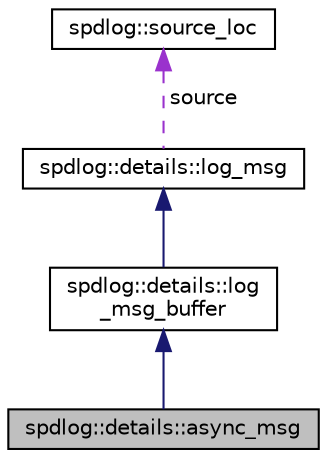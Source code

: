 digraph "spdlog::details::async_msg"
{
  edge [fontname="Helvetica",fontsize="10",labelfontname="Helvetica",labelfontsize="10"];
  node [fontname="Helvetica",fontsize="10",shape=record];
  Node3 [label="spdlog::details::async_msg",height=0.2,width=0.4,color="black", fillcolor="grey75", style="filled", fontcolor="black"];
  Node4 -> Node3 [dir="back",color="midnightblue",fontsize="10",style="solid",fontname="Helvetica"];
  Node4 [label="spdlog::details::log\l_msg_buffer",height=0.2,width=0.4,color="black", fillcolor="white", style="filled",URL="$classspdlog_1_1details_1_1log__msg__buffer.html"];
  Node5 -> Node4 [dir="back",color="midnightblue",fontsize="10",style="solid",fontname="Helvetica"];
  Node5 [label="spdlog::details::log_msg",height=0.2,width=0.4,color="black", fillcolor="white", style="filled",URL="$structspdlog_1_1details_1_1log__msg.html"];
  Node6 -> Node5 [dir="back",color="darkorchid3",fontsize="10",style="dashed",label=" source" ,fontname="Helvetica"];
  Node6 [label="spdlog::source_loc",height=0.2,width=0.4,color="black", fillcolor="white", style="filled",URL="$structspdlog_1_1source__loc.html"];
}
